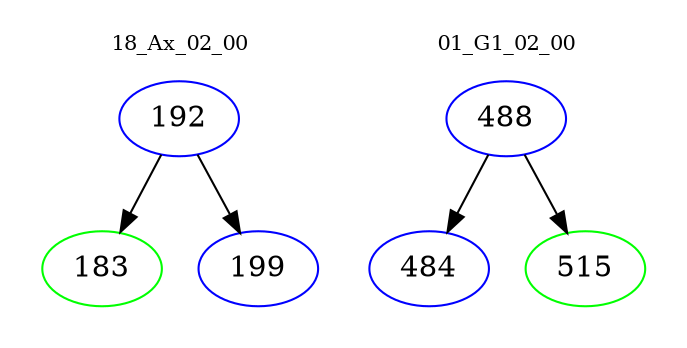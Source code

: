 digraph{
subgraph cluster_0 {
color = white
label = "18_Ax_02_00";
fontsize=10;
T0_192 [label="192", color="blue"]
T0_192 -> T0_183 [color="black"]
T0_183 [label="183", color="green"]
T0_192 -> T0_199 [color="black"]
T0_199 [label="199", color="blue"]
}
subgraph cluster_1 {
color = white
label = "01_G1_02_00";
fontsize=10;
T1_488 [label="488", color="blue"]
T1_488 -> T1_484 [color="black"]
T1_484 [label="484", color="blue"]
T1_488 -> T1_515 [color="black"]
T1_515 [label="515", color="green"]
}
}
